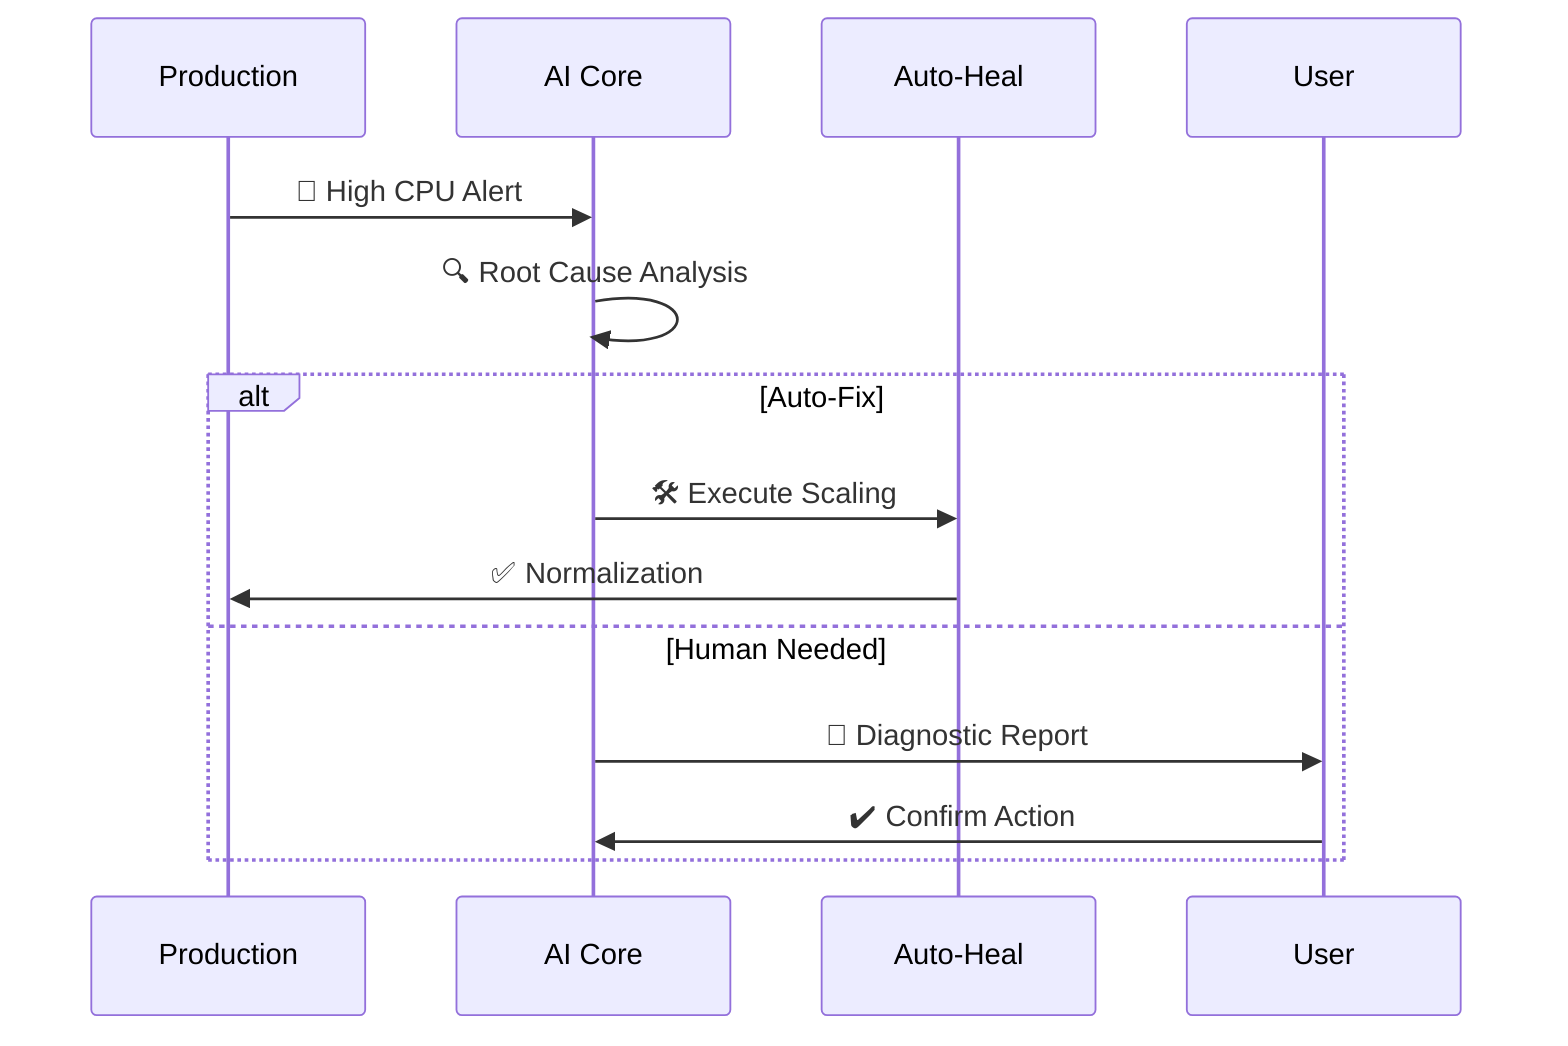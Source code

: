 sequenceDiagram
    participant P as Production
    participant A as AI Core
    participant H as Auto-Heal
    participant U as User
    
    P->>A: 🚨 High CPU Alert
    A->>A: 🔍 Root Cause Analysis
    alt Auto-Fix
        A->>H: 🛠️ Execute Scaling
        H->>P: ✅ Normalization
    else Human Needed
        A->>U: 📄 Diagnostic Report
        U->>A: ✔️ Confirm Action
    end